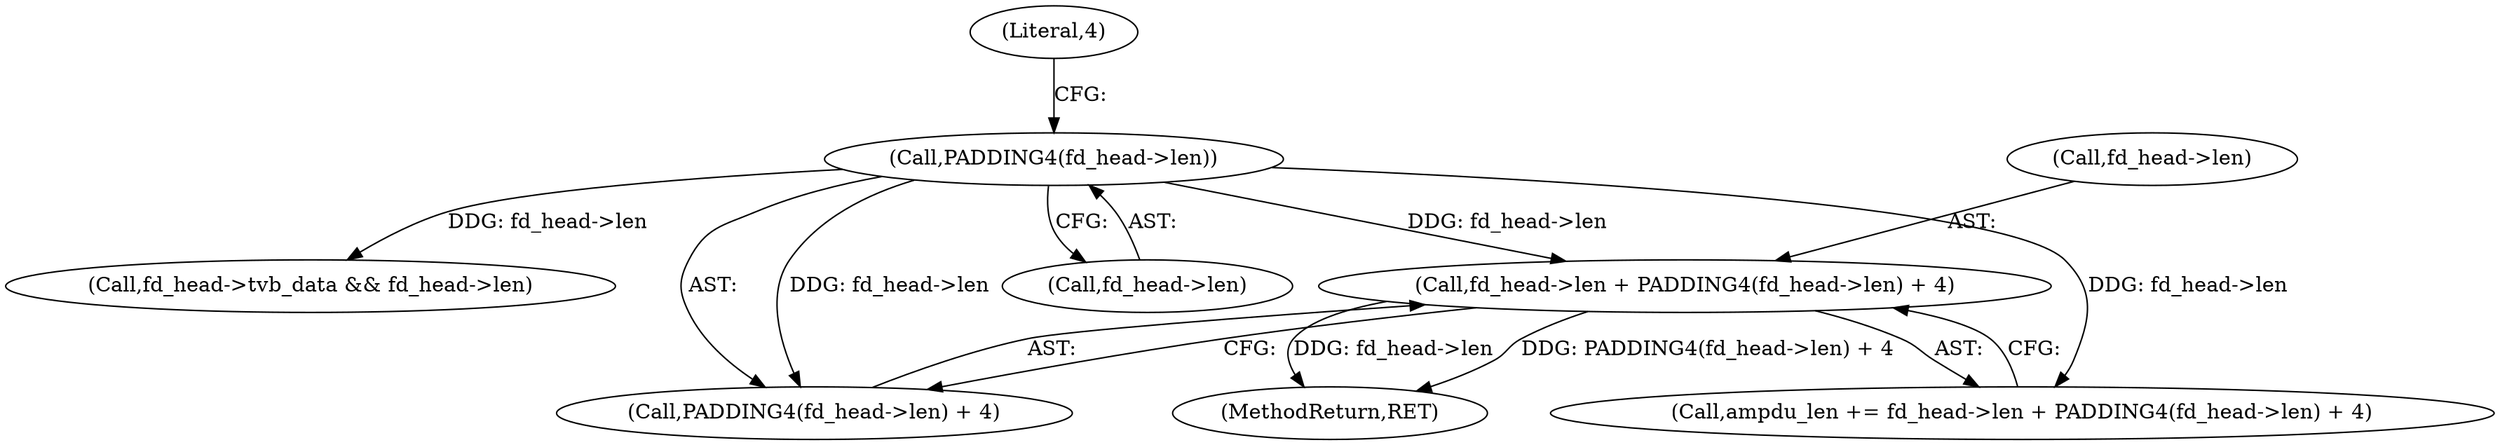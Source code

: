 digraph "0_wireshark_2c13e97d656c1c0ac4d76eb9d307664aae0e0cf7_0@pointer" {
"1000671" [label="(Call,fd_head->len + PADDING4(fd_head->len) + 4)"];
"1000676" [label="(Call,PADDING4(fd_head->len))"];
"1000672" [label="(Call,fd_head->len)"];
"1000973" [label="(MethodReturn,RET)"];
"1000669" [label="(Call,ampdu_len += fd_head->len + PADDING4(fd_head->len) + 4)"];
"1000860" [label="(Call,fd_head->tvb_data && fd_head->len)"];
"1000680" [label="(Literal,4)"];
"1000675" [label="(Call,PADDING4(fd_head->len) + 4)"];
"1000676" [label="(Call,PADDING4(fd_head->len))"];
"1000671" [label="(Call,fd_head->len + PADDING4(fd_head->len) + 4)"];
"1000677" [label="(Call,fd_head->len)"];
"1000671" -> "1000669"  [label="AST: "];
"1000671" -> "1000675"  [label="CFG: "];
"1000672" -> "1000671"  [label="AST: "];
"1000675" -> "1000671"  [label="AST: "];
"1000669" -> "1000671"  [label="CFG: "];
"1000671" -> "1000973"  [label="DDG: fd_head->len"];
"1000671" -> "1000973"  [label="DDG: PADDING4(fd_head->len) + 4"];
"1000676" -> "1000671"  [label="DDG: fd_head->len"];
"1000676" -> "1000675"  [label="AST: "];
"1000676" -> "1000677"  [label="CFG: "];
"1000677" -> "1000676"  [label="AST: "];
"1000680" -> "1000676"  [label="CFG: "];
"1000676" -> "1000669"  [label="DDG: fd_head->len"];
"1000676" -> "1000675"  [label="DDG: fd_head->len"];
"1000676" -> "1000860"  [label="DDG: fd_head->len"];
}
